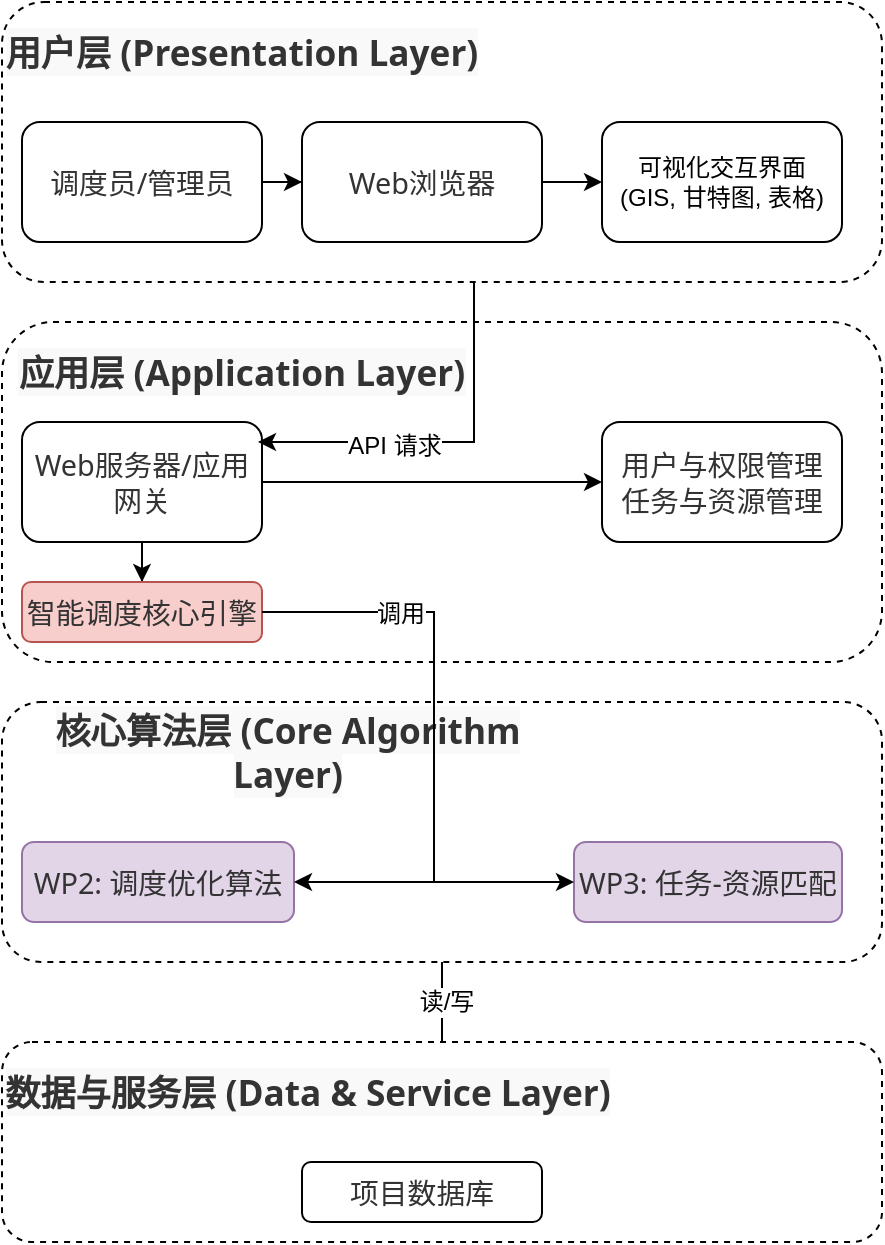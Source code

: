 <mxfile version="28.0.7">
  <diagram name="第 1 页" id="YPNfAPk9l44vq6hyU_0g">
    <mxGraphModel dx="2066" dy="1184" grid="1" gridSize="10" guides="1" tooltips="1" connect="1" arrows="1" fold="1" page="1" pageScale="1" pageWidth="827" pageHeight="1169" math="0" shadow="0">
      <root>
        <mxCell id="0" />
        <mxCell id="1" parent="0" />
        <mxCell id="-gD9WyJkI7M3bX-YKi-D-1" value="" style="rounded=1;whiteSpace=wrap;html=1;dashed=1;" vertex="1" parent="1">
          <mxGeometry x="194" y="120" width="440" height="140" as="geometry" />
        </mxCell>
        <mxCell id="-gD9WyJkI7M3bX-YKi-D-3" value="&lt;span style=&quot;color: rgb(51, 51, 51); font-family: &amp;quot;Microsoft YaHei&amp;quot;, &amp;quot;Segoe UI&amp;quot;, Roboto, Oxygen, Ubuntu, Cantarell, &amp;quot;Fira Sans&amp;quot;, &amp;quot;Droid Sans&amp;quot;, &amp;quot;Helvetica Neue&amp;quot;, sans-serif; font-size: 17.6px; font-weight: 700; text-align: start; background-color: rgb(249, 249, 249);&quot;&gt;用户层 (Presentation Layer)&lt;/span&gt;" style="text;html=1;align=center;verticalAlign=middle;whiteSpace=wrap;rounded=0;" vertex="1" parent="1">
          <mxGeometry x="194" y="120" width="240" height="50" as="geometry" />
        </mxCell>
        <mxCell id="-gD9WyJkI7M3bX-YKi-D-22" value="" style="edgeStyle=orthogonalEdgeStyle;rounded=0;orthogonalLoop=1;jettySize=auto;html=1;" edge="1" parent="1" source="-gD9WyJkI7M3bX-YKi-D-4" target="-gD9WyJkI7M3bX-YKi-D-5">
          <mxGeometry relative="1" as="geometry" />
        </mxCell>
        <mxCell id="-gD9WyJkI7M3bX-YKi-D-4" value="&lt;span style=&quot;color: rgb(51, 51, 51); font-family: &amp;quot;Microsoft YaHei&amp;quot;, &amp;quot;Segoe UI&amp;quot;, Roboto, Oxygen, Ubuntu, Cantarell, &amp;quot;Fira Sans&amp;quot;, &amp;quot;Droid Sans&amp;quot;, &amp;quot;Helvetica Neue&amp;quot;, sans-serif; font-size: 14.4px; white-space-collapse: preserve-breaks; background-color: rgb(255, 255, 255);&quot;&gt;调度员/管理员&lt;/span&gt;" style="rounded=1;whiteSpace=wrap;html=1;" vertex="1" parent="1">
          <mxGeometry x="204" y="180" width="120" height="60" as="geometry" />
        </mxCell>
        <mxCell id="-gD9WyJkI7M3bX-YKi-D-23" value="" style="edgeStyle=orthogonalEdgeStyle;rounded=0;orthogonalLoop=1;jettySize=auto;html=1;" edge="1" parent="1" source="-gD9WyJkI7M3bX-YKi-D-5" target="-gD9WyJkI7M3bX-YKi-D-6">
          <mxGeometry relative="1" as="geometry" />
        </mxCell>
        <mxCell id="-gD9WyJkI7M3bX-YKi-D-5" value="&lt;span style=&quot;color: rgb(51, 51, 51); font-family: &amp;quot;Microsoft YaHei&amp;quot;, &amp;quot;Segoe UI&amp;quot;, Roboto, Oxygen, Ubuntu, Cantarell, &amp;quot;Fira Sans&amp;quot;, &amp;quot;Droid Sans&amp;quot;, &amp;quot;Helvetica Neue&amp;quot;, sans-serif; font-size: 14.4px; white-space-collapse: preserve-breaks; background-color: rgb(255, 255, 255);&quot;&gt;Web浏览器&lt;/span&gt;" style="rounded=1;whiteSpace=wrap;html=1;" vertex="1" parent="1">
          <mxGeometry x="344" y="180" width="120" height="60" as="geometry" />
        </mxCell>
        <mxCell id="-gD9WyJkI7M3bX-YKi-D-6" value="&lt;div&gt;可视化交互界面&lt;/div&gt;&lt;div&gt;(GIS, 甘特图, 表格)&lt;/div&gt;" style="rounded=1;whiteSpace=wrap;html=1;" vertex="1" parent="1">
          <mxGeometry x="494" y="180" width="120" height="60" as="geometry" />
        </mxCell>
        <mxCell id="-gD9WyJkI7M3bX-YKi-D-7" value="" style="rounded=1;whiteSpace=wrap;html=1;dashed=1;" vertex="1" parent="1">
          <mxGeometry x="194" y="280" width="440" height="170" as="geometry" />
        </mxCell>
        <mxCell id="-gD9WyJkI7M3bX-YKi-D-8" value="&lt;span style=&quot;color: rgb(51, 51, 51); font-family: &amp;quot;Microsoft YaHei&amp;quot;, &amp;quot;Segoe UI&amp;quot;, Roboto, Oxygen, Ubuntu, Cantarell, &amp;quot;Fira Sans&amp;quot;, &amp;quot;Droid Sans&amp;quot;, &amp;quot;Helvetica Neue&amp;quot;, sans-serif; font-size: 17.6px; font-weight: 700; text-align: start; background-color: rgb(249, 249, 249);&quot;&gt;应用层 (Application Layer)&lt;/span&gt;" style="text;html=1;align=center;verticalAlign=middle;whiteSpace=wrap;rounded=0;" vertex="1" parent="1">
          <mxGeometry x="194" y="280" width="240" height="50" as="geometry" />
        </mxCell>
        <mxCell id="-gD9WyJkI7M3bX-YKi-D-26" style="edgeStyle=orthogonalEdgeStyle;rounded=0;orthogonalLoop=1;jettySize=auto;html=1;entryX=0;entryY=0.5;entryDx=0;entryDy=0;" edge="1" parent="1" source="-gD9WyJkI7M3bX-YKi-D-9" target="-gD9WyJkI7M3bX-YKi-D-10">
          <mxGeometry relative="1" as="geometry" />
        </mxCell>
        <mxCell id="-gD9WyJkI7M3bX-YKi-D-27" style="edgeStyle=orthogonalEdgeStyle;rounded=0;orthogonalLoop=1;jettySize=auto;html=1;exitX=0.5;exitY=1;exitDx=0;exitDy=0;" edge="1" parent="1" source="-gD9WyJkI7M3bX-YKi-D-9" target="-gD9WyJkI7M3bX-YKi-D-11">
          <mxGeometry relative="1" as="geometry" />
        </mxCell>
        <mxCell id="-gD9WyJkI7M3bX-YKi-D-9" value="&lt;span style=&quot;color: rgb(51, 51, 51); font-family: &amp;quot;Microsoft YaHei&amp;quot;, &amp;quot;Segoe UI&amp;quot;, Roboto, Oxygen, Ubuntu, Cantarell, &amp;quot;Fira Sans&amp;quot;, &amp;quot;Droid Sans&amp;quot;, &amp;quot;Helvetica Neue&amp;quot;, sans-serif; font-size: 14.4px; white-space-collapse: preserve-breaks; background-color: rgb(255, 255, 255);&quot;&gt;Web服务器/应用网关&lt;/span&gt;" style="rounded=1;whiteSpace=wrap;html=1;" vertex="1" parent="1">
          <mxGeometry x="204" y="330" width="120" height="60" as="geometry" />
        </mxCell>
        <mxCell id="-gD9WyJkI7M3bX-YKi-D-10" value="&lt;span style=&quot;color: rgb(51, 51, 51); font-family: &amp;quot;Microsoft YaHei&amp;quot;, &amp;quot;Segoe UI&amp;quot;, Roboto, Oxygen, Ubuntu, Cantarell, &amp;quot;Fira Sans&amp;quot;, &amp;quot;Droid Sans&amp;quot;, &amp;quot;Helvetica Neue&amp;quot;, sans-serif; font-size: 14.4px; white-space-collapse: preserve-breaks; background-color: rgb(255, 255, 255);&quot;&gt;用户与权限管理&lt;/span&gt;&lt;br style=&quot;color: rgb(51, 51, 51); font-family: &amp;quot;Microsoft YaHei&amp;quot;, &amp;quot;Segoe UI&amp;quot;, Roboto, Oxygen, Ubuntu, Cantarell, &amp;quot;Fira Sans&amp;quot;, &amp;quot;Droid Sans&amp;quot;, &amp;quot;Helvetica Neue&amp;quot;, sans-serif; font-size: 14.4px; white-space-collapse: preserve-breaks;&quot;&gt;&lt;span style=&quot;color: rgb(51, 51, 51); font-family: &amp;quot;Microsoft YaHei&amp;quot;, &amp;quot;Segoe UI&amp;quot;, Roboto, Oxygen, Ubuntu, Cantarell, &amp;quot;Fira Sans&amp;quot;, &amp;quot;Droid Sans&amp;quot;, &amp;quot;Helvetica Neue&amp;quot;, sans-serif; font-size: 14.4px; white-space-collapse: preserve-breaks; background-color: rgb(255, 255, 255);&quot;&gt;任务与资源管理&lt;/span&gt;" style="rounded=1;whiteSpace=wrap;html=1;" vertex="1" parent="1">
          <mxGeometry x="494" y="330" width="120" height="60" as="geometry" />
        </mxCell>
        <mxCell id="-gD9WyJkI7M3bX-YKi-D-11" value="&lt;span style=&quot;color: rgb(51, 51, 51); font-family: &amp;quot;Microsoft YaHei&amp;quot;, &amp;quot;Segoe UI&amp;quot;, Roboto, Oxygen, Ubuntu, Cantarell, &amp;quot;Fira Sans&amp;quot;, &amp;quot;Droid Sans&amp;quot;, &amp;quot;Helvetica Neue&amp;quot;, sans-serif; font-size: 14.4px; white-space-collapse: preserve-breaks;&quot;&gt;智能调度核心引擎&lt;/span&gt;" style="rounded=1;whiteSpace=wrap;html=1;fillColor=#f8cecc;strokeColor=#b85450;labelBackgroundColor=none;" vertex="1" parent="1">
          <mxGeometry x="204" y="410" width="120" height="30" as="geometry" />
        </mxCell>
        <mxCell id="-gD9WyJkI7M3bX-YKi-D-31" value="" style="edgeStyle=orthogonalEdgeStyle;rounded=0;orthogonalLoop=1;jettySize=auto;html=1;" edge="1" parent="1" source="-gD9WyJkI7M3bX-YKi-D-12" target="-gD9WyJkI7M3bX-YKi-D-19">
          <mxGeometry relative="1" as="geometry" />
        </mxCell>
        <mxCell id="-gD9WyJkI7M3bX-YKi-D-32" value="读/写" style="edgeLabel;html=1;align=center;verticalAlign=middle;resizable=0;points=[];fontSize=12;" vertex="1" connectable="0" parent="-gD9WyJkI7M3bX-YKi-D-31">
          <mxGeometry x="-0.636" y="2" relative="1" as="geometry">
            <mxPoint as="offset" />
          </mxGeometry>
        </mxCell>
        <mxCell id="-gD9WyJkI7M3bX-YKi-D-12" value="" style="rounded=1;whiteSpace=wrap;html=1;dashed=1;" vertex="1" parent="1">
          <mxGeometry x="194" y="470" width="440" height="130" as="geometry" />
        </mxCell>
        <mxCell id="-gD9WyJkI7M3bX-YKi-D-13" value="&lt;span style=&quot;color: rgb(51, 51, 51); font-family: &amp;quot;Microsoft YaHei&amp;quot;, &amp;quot;Segoe UI&amp;quot;, Roboto, Oxygen, Ubuntu, Cantarell, &amp;quot;Fira Sans&amp;quot;, &amp;quot;Droid Sans&amp;quot;, &amp;quot;Helvetica Neue&amp;quot;, sans-serif; font-size: 17.6px; font-weight: 700; text-align: start; background-color: rgb(249, 249, 249);&quot;&gt;核心算法层 (Core Algorithm Layer)&lt;/span&gt;" style="text;html=1;align=center;verticalAlign=middle;whiteSpace=wrap;rounded=0;" vertex="1" parent="1">
          <mxGeometry x="194" y="470" width="286" height="50" as="geometry" />
        </mxCell>
        <mxCell id="-gD9WyJkI7M3bX-YKi-D-14" value="&lt;span style=&quot;color: rgb(51, 51, 51); font-family: &amp;quot;Microsoft YaHei&amp;quot;, &amp;quot;Segoe UI&amp;quot;, Roboto, Oxygen, Ubuntu, Cantarell, &amp;quot;Fira Sans&amp;quot;, &amp;quot;Droid Sans&amp;quot;, &amp;quot;Helvetica Neue&amp;quot;, sans-serif; font-size: 14.4px; white-space-collapse: preserve-breaks;&quot;&gt;WP2: 调度优化算法&lt;/span&gt;" style="rounded=1;whiteSpace=wrap;html=1;labelBackgroundColor=none;fillColor=#e1d5e7;strokeColor=#9673a6;" vertex="1" parent="1">
          <mxGeometry x="204" y="540" width="136" height="40" as="geometry" />
        </mxCell>
        <mxCell id="-gD9WyJkI7M3bX-YKi-D-16" value="&lt;span style=&quot;color: rgb(51, 51, 51); font-family: &amp;quot;Microsoft YaHei&amp;quot;, &amp;quot;Segoe UI&amp;quot;, Roboto, Oxygen, Ubuntu, Cantarell, &amp;quot;Fira Sans&amp;quot;, &amp;quot;Droid Sans&amp;quot;, &amp;quot;Helvetica Neue&amp;quot;, sans-serif; font-size: 14.4px; white-space-collapse: preserve-breaks;&quot;&gt;WP3: 任务-资源匹配&lt;/span&gt;" style="rounded=1;whiteSpace=wrap;html=1;labelBackgroundColor=none;fillColor=#e1d5e7;strokeColor=#9673a6;" vertex="1" parent="1">
          <mxGeometry x="480" y="540" width="134" height="40" as="geometry" />
        </mxCell>
        <mxCell id="-gD9WyJkI7M3bX-YKi-D-17" value="" style="rounded=1;whiteSpace=wrap;html=1;dashed=1;" vertex="1" parent="1">
          <mxGeometry x="194" y="640" width="440" height="100" as="geometry" />
        </mxCell>
        <mxCell id="-gD9WyJkI7M3bX-YKi-D-18" value="&lt;span style=&quot;color: rgb(51, 51, 51); font-family: &amp;quot;Microsoft YaHei&amp;quot;, &amp;quot;Segoe UI&amp;quot;, Roboto, Oxygen, Ubuntu, Cantarell, &amp;quot;Fira Sans&amp;quot;, &amp;quot;Droid Sans&amp;quot;, &amp;quot;Helvetica Neue&amp;quot;, sans-serif; font-size: 17.6px; font-weight: 700; text-align: start; background-color: rgb(249, 249, 249);&quot;&gt;数据与服务层 (Data &amp;amp; Service Layer)&lt;/span&gt;" style="text;html=1;align=center;verticalAlign=middle;whiteSpace=wrap;rounded=0;" vertex="1" parent="1">
          <mxGeometry x="194" y="640" width="306" height="50" as="geometry" />
        </mxCell>
        <mxCell id="-gD9WyJkI7M3bX-YKi-D-19" value="&lt;span style=&quot;color: rgb(51, 51, 51); font-family: &amp;quot;Microsoft YaHei&amp;quot;, &amp;quot;Segoe UI&amp;quot;, Roboto, Oxygen, Ubuntu, Cantarell, &amp;quot;Fira Sans&amp;quot;, &amp;quot;Droid Sans&amp;quot;, &amp;quot;Helvetica Neue&amp;quot;, sans-serif; font-size: 14.4px; white-space-collapse: preserve-breaks; background-color: rgb(255, 255, 255);&quot;&gt;项目数据库&lt;/span&gt;" style="rounded=1;whiteSpace=wrap;html=1;" vertex="1" parent="1">
          <mxGeometry x="344" y="700" width="120" height="30" as="geometry" />
        </mxCell>
        <mxCell id="-gD9WyJkI7M3bX-YKi-D-24" style="edgeStyle=orthogonalEdgeStyle;rounded=0;orthogonalLoop=1;jettySize=auto;html=1;" edge="1" parent="1" source="-gD9WyJkI7M3bX-YKi-D-1">
          <mxGeometry relative="1" as="geometry">
            <mxPoint x="322" y="340" as="targetPoint" />
            <Array as="points">
              <mxPoint x="430" y="340" />
              <mxPoint x="322" y="340" />
            </Array>
          </mxGeometry>
        </mxCell>
        <mxCell id="-gD9WyJkI7M3bX-YKi-D-25" value="API 请求" style="edgeLabel;html=1;align=center;verticalAlign=middle;resizable=0;points=[];fontSize=12;" vertex="1" connectable="0" parent="-gD9WyJkI7M3bX-YKi-D-24">
          <mxGeometry x="0.277" y="2" relative="1" as="geometry">
            <mxPoint as="offset" />
          </mxGeometry>
        </mxCell>
        <mxCell id="-gD9WyJkI7M3bX-YKi-D-29" style="edgeStyle=orthogonalEdgeStyle;rounded=0;orthogonalLoop=1;jettySize=auto;html=1;entryX=0;entryY=0.5;entryDx=0;entryDy=0;" edge="1" parent="1" source="-gD9WyJkI7M3bX-YKi-D-11" target="-gD9WyJkI7M3bX-YKi-D-16">
          <mxGeometry relative="1" as="geometry">
            <Array as="points">
              <mxPoint x="410" y="425" />
              <mxPoint x="410" y="560" />
            </Array>
          </mxGeometry>
        </mxCell>
        <mxCell id="-gD9WyJkI7M3bX-YKi-D-28" style="edgeStyle=orthogonalEdgeStyle;rounded=0;orthogonalLoop=1;jettySize=auto;html=1;entryX=1;entryY=0.5;entryDx=0;entryDy=0;" edge="1" parent="1" source="-gD9WyJkI7M3bX-YKi-D-11" target="-gD9WyJkI7M3bX-YKi-D-14">
          <mxGeometry relative="1" as="geometry">
            <Array as="points">
              <mxPoint x="410" y="425" />
              <mxPoint x="410" y="560" />
            </Array>
          </mxGeometry>
        </mxCell>
        <mxCell id="-gD9WyJkI7M3bX-YKi-D-30" value="调用" style="edgeLabel;html=1;align=center;verticalAlign=middle;resizable=0;points=[];fontSize=12;" vertex="1" connectable="0" parent="-gD9WyJkI7M3bX-YKi-D-28">
          <mxGeometry x="-0.526" y="-1" relative="1" as="geometry">
            <mxPoint as="offset" />
          </mxGeometry>
        </mxCell>
      </root>
    </mxGraphModel>
  </diagram>
</mxfile>
